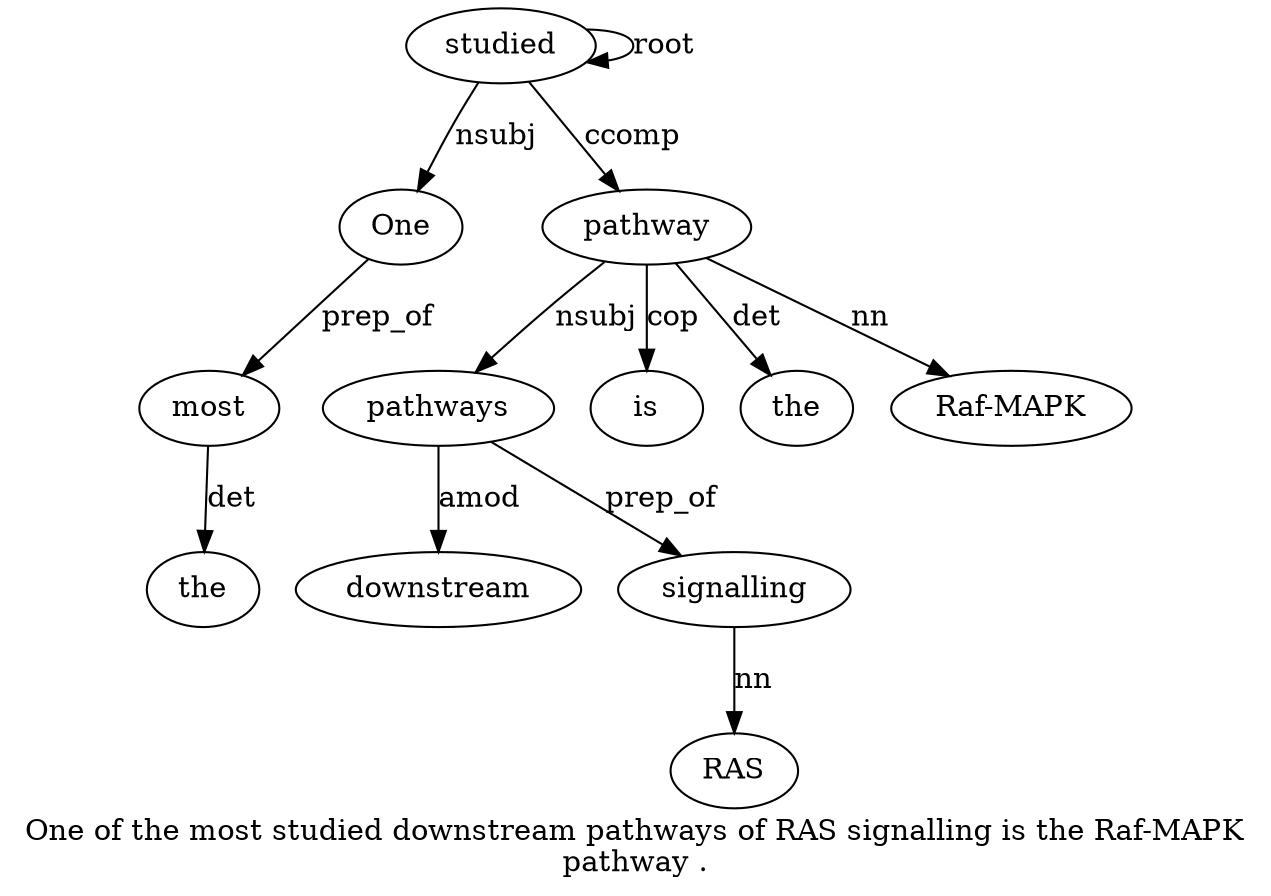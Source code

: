digraph "One of the most studied downstream pathways of RAS signalling is the Raf-MAPK pathway ." {
label="One of the most studied downstream pathways of RAS signalling is the Raf-MAPK
pathway .";
studied5 [style=filled, fillcolor=white, label=studied];
One1 [style=filled, fillcolor=white, label=One];
studied5 -> One1  [label=nsubj];
most4 [style=filled, fillcolor=white, label=most];
the3 [style=filled, fillcolor=white, label=the];
most4 -> the3  [label=det];
One1 -> most4  [label=prep_of];
studied5 -> studied5  [label=root];
pathways7 [style=filled, fillcolor=white, label=pathways];
downstream6 [style=filled, fillcolor=white, label=downstream];
pathways7 -> downstream6  [label=amod];
pathway14 [style=filled, fillcolor=white, label=pathway];
pathway14 -> pathways7  [label=nsubj];
signalling10 [style=filled, fillcolor=white, label=signalling];
RAS9 [style=filled, fillcolor=white, label=RAS];
signalling10 -> RAS9  [label=nn];
pathways7 -> signalling10  [label=prep_of];
is11 [style=filled, fillcolor=white, label=is];
pathway14 -> is11  [label=cop];
the12 [style=filled, fillcolor=white, label=the];
pathway14 -> the12  [label=det];
"Raf-MAPK13" [style=filled, fillcolor=white, label="Raf-MAPK"];
pathway14 -> "Raf-MAPK13"  [label=nn];
studied5 -> pathway14  [label=ccomp];
}
